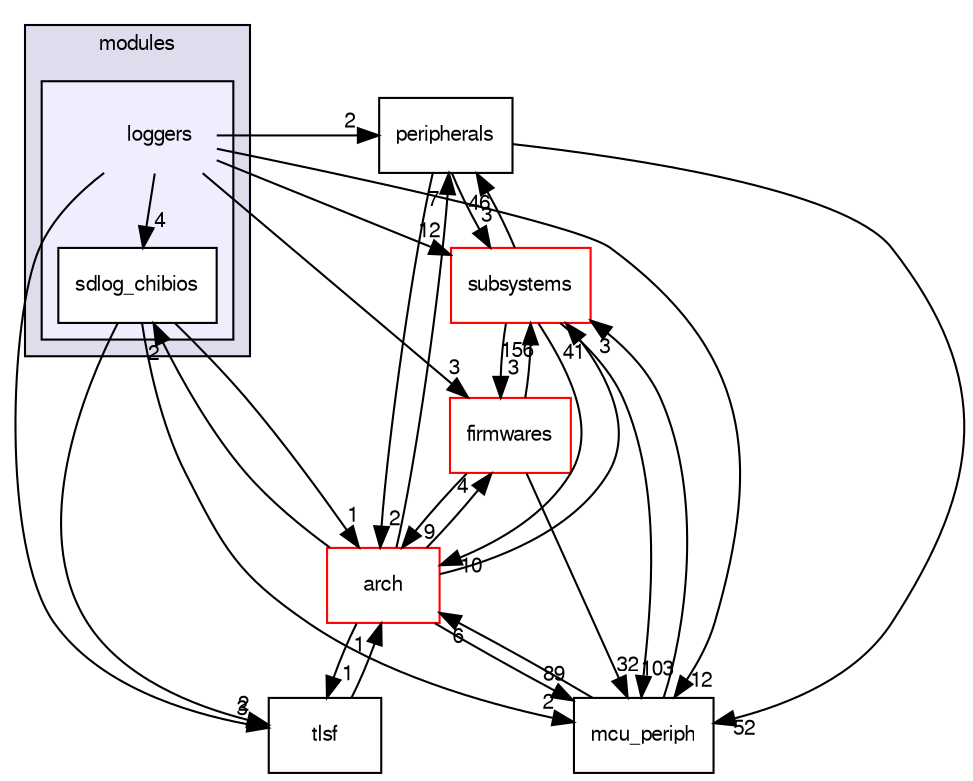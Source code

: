 digraph "sw/airborne/modules/loggers" {
  compound=true
  node [ fontsize="10", fontname="FreeSans"];
  edge [ labelfontsize="10", labelfontname="FreeSans"];
  subgraph clusterdir_c2abcdd6ccb39c3582929c0e3f5651c2 {
    graph [ bgcolor="#ddddee", pencolor="black", label="modules" fontname="FreeSans", fontsize="10", URL="dir_c2abcdd6ccb39c3582929c0e3f5651c2.html"]
  subgraph clusterdir_cbf4be70f5fb954ea1d2a546dd70b40e {
    graph [ bgcolor="#eeeeff", pencolor="black", label="" URL="dir_cbf4be70f5fb954ea1d2a546dd70b40e.html"];
    dir_cbf4be70f5fb954ea1d2a546dd70b40e [shape=plaintext label="loggers"];
    dir_c27662836f6a804eadd3e3b5df5506a4 [shape=box label="sdlog_chibios" color="black" fillcolor="white" style="filled" URL="dir_c27662836f6a804eadd3e3b5df5506a4.html"];
  }
  }
  dir_0a48ba2c0a76794adfddddc873522f67 [shape=box label="peripherals" URL="dir_0a48ba2c0a76794adfddddc873522f67.html"];
  dir_12d6ec7aac5a4a9b8cee17e35022d7c7 [shape=box label="subsystems" fillcolor="white" style="filled" color="red" URL="dir_12d6ec7aac5a4a9b8cee17e35022d7c7.html"];
  dir_1ca43f6a116d741d80fb1d0555a2b198 [shape=box label="mcu_periph" URL="dir_1ca43f6a116d741d80fb1d0555a2b198.html"];
  dir_fc6475eb39ea0144fb6697b809fd11a9 [shape=box label="arch" fillcolor="white" style="filled" color="red" URL="dir_fc6475eb39ea0144fb6697b809fd11a9.html"];
  dir_e7d2494544042a787a6ee70a779a5e07 [shape=box label="firmwares" fillcolor="white" style="filled" color="red" URL="dir_e7d2494544042a787a6ee70a779a5e07.html"];
  dir_2dab0067fc5855d238895e34a3d18072 [shape=box label="tlsf" URL="dir_2dab0067fc5855d238895e34a3d18072.html"];
  dir_0a48ba2c0a76794adfddddc873522f67->dir_12d6ec7aac5a4a9b8cee17e35022d7c7 [headlabel="3", labeldistance=1.5 headhref="dir_000124_000051.html"];
  dir_0a48ba2c0a76794adfddddc873522f67->dir_1ca43f6a116d741d80fb1d0555a2b198 [headlabel="52", labeldistance=1.5 headhref="dir_000124_000120.html"];
  dir_0a48ba2c0a76794adfddddc873522f67->dir_fc6475eb39ea0144fb6697b809fd11a9 [headlabel="2", labeldistance=1.5 headhref="dir_000124_000002.html"];
  dir_12d6ec7aac5a4a9b8cee17e35022d7c7->dir_0a48ba2c0a76794adfddddc873522f67 [headlabel="46", labeldistance=1.5 headhref="dir_000051_000124.html"];
  dir_12d6ec7aac5a4a9b8cee17e35022d7c7->dir_1ca43f6a116d741d80fb1d0555a2b198 [headlabel="103", labeldistance=1.5 headhref="dir_000051_000120.html"];
  dir_12d6ec7aac5a4a9b8cee17e35022d7c7->dir_fc6475eb39ea0144fb6697b809fd11a9 [headlabel="10", labeldistance=1.5 headhref="dir_000051_000002.html"];
  dir_12d6ec7aac5a4a9b8cee17e35022d7c7->dir_e7d2494544042a787a6ee70a779a5e07 [headlabel="3", labeldistance=1.5 headhref="dir_000051_000105.html"];
  dir_cbf4be70f5fb954ea1d2a546dd70b40e->dir_0a48ba2c0a76794adfddddc873522f67 [headlabel="2", labeldistance=1.5 headhref="dir_000182_000124.html"];
  dir_cbf4be70f5fb954ea1d2a546dd70b40e->dir_12d6ec7aac5a4a9b8cee17e35022d7c7 [headlabel="12", labeldistance=1.5 headhref="dir_000182_000051.html"];
  dir_cbf4be70f5fb954ea1d2a546dd70b40e->dir_1ca43f6a116d741d80fb1d0555a2b198 [headlabel="12", labeldistance=1.5 headhref="dir_000182_000120.html"];
  dir_cbf4be70f5fb954ea1d2a546dd70b40e->dir_c27662836f6a804eadd3e3b5df5506a4 [headlabel="4", labeldistance=1.5 headhref="dir_000182_000183.html"];
  dir_cbf4be70f5fb954ea1d2a546dd70b40e->dir_e7d2494544042a787a6ee70a779a5e07 [headlabel="3", labeldistance=1.5 headhref="dir_000182_000105.html"];
  dir_cbf4be70f5fb954ea1d2a546dd70b40e->dir_2dab0067fc5855d238895e34a3d18072 [headlabel="3", labeldistance=1.5 headhref="dir_000182_000219.html"];
  dir_1ca43f6a116d741d80fb1d0555a2b198->dir_12d6ec7aac5a4a9b8cee17e35022d7c7 [headlabel="3", labeldistance=1.5 headhref="dir_000120_000051.html"];
  dir_1ca43f6a116d741d80fb1d0555a2b198->dir_fc6475eb39ea0144fb6697b809fd11a9 [headlabel="6", labeldistance=1.5 headhref="dir_000120_000002.html"];
  dir_fc6475eb39ea0144fb6697b809fd11a9->dir_0a48ba2c0a76794adfddddc873522f67 [headlabel="7", labeldistance=1.5 headhref="dir_000002_000124.html"];
  dir_fc6475eb39ea0144fb6697b809fd11a9->dir_12d6ec7aac5a4a9b8cee17e35022d7c7 [headlabel="41", labeldistance=1.5 headhref="dir_000002_000051.html"];
  dir_fc6475eb39ea0144fb6697b809fd11a9->dir_1ca43f6a116d741d80fb1d0555a2b198 [headlabel="89", labeldistance=1.5 headhref="dir_000002_000120.html"];
  dir_fc6475eb39ea0144fb6697b809fd11a9->dir_c27662836f6a804eadd3e3b5df5506a4 [headlabel="2", labeldistance=1.5 headhref="dir_000002_000183.html"];
  dir_fc6475eb39ea0144fb6697b809fd11a9->dir_e7d2494544042a787a6ee70a779a5e07 [headlabel="4", labeldistance=1.5 headhref="dir_000002_000105.html"];
  dir_fc6475eb39ea0144fb6697b809fd11a9->dir_2dab0067fc5855d238895e34a3d18072 [headlabel="1", labeldistance=1.5 headhref="dir_000002_000219.html"];
  dir_c27662836f6a804eadd3e3b5df5506a4->dir_1ca43f6a116d741d80fb1d0555a2b198 [headlabel="2", labeldistance=1.5 headhref="dir_000183_000120.html"];
  dir_c27662836f6a804eadd3e3b5df5506a4->dir_fc6475eb39ea0144fb6697b809fd11a9 [headlabel="1", labeldistance=1.5 headhref="dir_000183_000002.html"];
  dir_c27662836f6a804eadd3e3b5df5506a4->dir_2dab0067fc5855d238895e34a3d18072 [headlabel="2", labeldistance=1.5 headhref="dir_000183_000219.html"];
  dir_e7d2494544042a787a6ee70a779a5e07->dir_12d6ec7aac5a4a9b8cee17e35022d7c7 [headlabel="156", labeldistance=1.5 headhref="dir_000105_000051.html"];
  dir_e7d2494544042a787a6ee70a779a5e07->dir_1ca43f6a116d741d80fb1d0555a2b198 [headlabel="32", labeldistance=1.5 headhref="dir_000105_000120.html"];
  dir_e7d2494544042a787a6ee70a779a5e07->dir_fc6475eb39ea0144fb6697b809fd11a9 [headlabel="9", labeldistance=1.5 headhref="dir_000105_000002.html"];
  dir_2dab0067fc5855d238895e34a3d18072->dir_fc6475eb39ea0144fb6697b809fd11a9 [headlabel="1", labeldistance=1.5 headhref="dir_000219_000002.html"];
}
